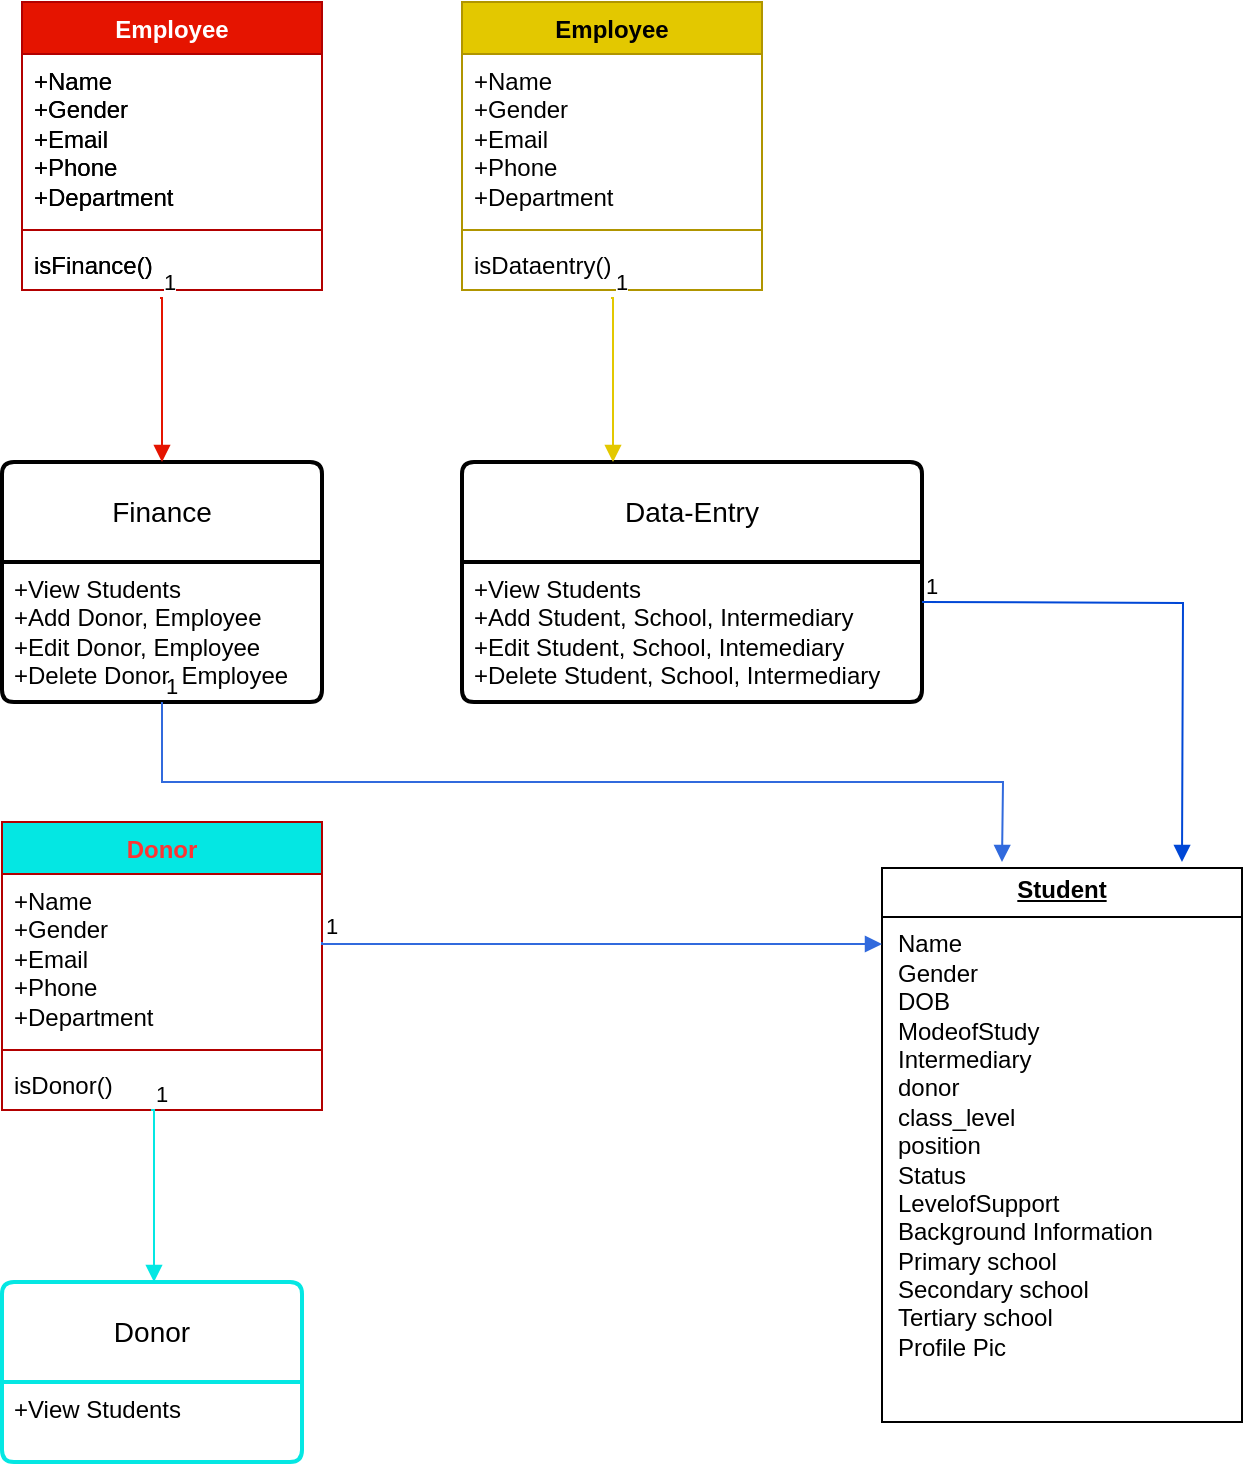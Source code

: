 <mxfile version="26.0.6">
  <diagram name="Page-1" id="VtwmHmZbd0Ul7xM4WBaP">
    <mxGraphModel dx="872" dy="481" grid="1" gridSize="10" guides="1" tooltips="1" connect="1" arrows="1" fold="1" page="1" pageScale="1" pageWidth="827" pageHeight="1169" math="0" shadow="0">
      <root>
        <mxCell id="0" />
        <mxCell id="1" parent="0" />
        <mxCell id="ZZ5gkap-CyeUWCc_6mnn-1" value="Employee" style="swimlane;fontStyle=1;align=center;verticalAlign=top;childLayout=stackLayout;horizontal=1;startSize=26;horizontalStack=0;resizeParent=1;resizeParentMax=0;resizeLast=0;collapsible=1;marginBottom=0;whiteSpace=wrap;html=1;" parent="1" vertex="1">
          <mxGeometry x="90" y="50" width="150" height="144" as="geometry" />
        </mxCell>
        <mxCell id="ZZ5gkap-CyeUWCc_6mnn-2" value="+Name&lt;div&gt;+Gender&lt;/div&gt;&lt;div&gt;+Email&lt;/div&gt;&lt;div&gt;+Phone&lt;/div&gt;&lt;div&gt;+Department&lt;/div&gt;&lt;div&gt;&lt;br&gt;&lt;/div&gt;" style="text;strokeColor=none;fillColor=none;align=left;verticalAlign=top;spacingLeft=4;spacingRight=4;overflow=hidden;rotatable=0;points=[[0,0.5],[1,0.5]];portConstraint=eastwest;whiteSpace=wrap;html=1;" parent="ZZ5gkap-CyeUWCc_6mnn-1" vertex="1">
          <mxGeometry y="26" width="150" height="84" as="geometry" />
        </mxCell>
        <mxCell id="ZZ5gkap-CyeUWCc_6mnn-3" value="" style="line;strokeWidth=1;fillColor=none;align=left;verticalAlign=middle;spacingTop=-1;spacingLeft=3;spacingRight=3;rotatable=0;labelPosition=right;points=[];portConstraint=eastwest;strokeColor=inherit;" parent="ZZ5gkap-CyeUWCc_6mnn-1" vertex="1">
          <mxGeometry y="110" width="150" height="8" as="geometry" />
        </mxCell>
        <mxCell id="ZZ5gkap-CyeUWCc_6mnn-4" value="isFinance()" style="text;strokeColor=none;fillColor=none;align=left;verticalAlign=top;spacingLeft=4;spacingRight=4;overflow=hidden;rotatable=0;points=[[0,0.5],[1,0.5]];portConstraint=eastwest;whiteSpace=wrap;html=1;" parent="ZZ5gkap-CyeUWCc_6mnn-1" vertex="1">
          <mxGeometry y="118" width="150" height="26" as="geometry" />
        </mxCell>
        <mxCell id="ZZ5gkap-CyeUWCc_6mnn-5" value="Employee" style="swimlane;fontStyle=1;align=center;verticalAlign=top;childLayout=stackLayout;horizontal=1;startSize=26;horizontalStack=0;resizeParent=1;resizeParentMax=0;resizeLast=0;collapsible=1;marginBottom=0;whiteSpace=wrap;html=1;fillColor=#e51400;strokeColor=#B20000;fontColor=#ffffff;" parent="1" vertex="1">
          <mxGeometry x="90" y="50" width="150" height="144" as="geometry" />
        </mxCell>
        <mxCell id="ZZ5gkap-CyeUWCc_6mnn-6" value="+Name&lt;div&gt;+Gender&lt;/div&gt;&lt;div&gt;+Email&lt;/div&gt;&lt;div&gt;+Phone&lt;/div&gt;&lt;div&gt;+Department&lt;/div&gt;&lt;div&gt;&lt;br&gt;&lt;/div&gt;" style="text;strokeColor=none;fillColor=none;align=left;verticalAlign=top;spacingLeft=4;spacingRight=4;overflow=hidden;rotatable=0;points=[[0,0.5],[1,0.5]];portConstraint=eastwest;whiteSpace=wrap;html=1;" parent="ZZ5gkap-CyeUWCc_6mnn-5" vertex="1">
          <mxGeometry y="26" width="150" height="84" as="geometry" />
        </mxCell>
        <mxCell id="ZZ5gkap-CyeUWCc_6mnn-7" value="" style="line;strokeWidth=1;fillColor=none;align=left;verticalAlign=middle;spacingTop=-1;spacingLeft=3;spacingRight=3;rotatable=0;labelPosition=right;points=[];portConstraint=eastwest;strokeColor=inherit;" parent="ZZ5gkap-CyeUWCc_6mnn-5" vertex="1">
          <mxGeometry y="110" width="150" height="8" as="geometry" />
        </mxCell>
        <mxCell id="ZZ5gkap-CyeUWCc_6mnn-8" value="isFinance()&lt;div&gt;&lt;br&gt;&lt;/div&gt;" style="text;strokeColor=none;fillColor=none;align=left;verticalAlign=top;spacingLeft=4;spacingRight=4;overflow=hidden;rotatable=0;points=[[0,0.5],[1,0.5]];portConstraint=eastwest;whiteSpace=wrap;html=1;" parent="ZZ5gkap-CyeUWCc_6mnn-5" vertex="1">
          <mxGeometry y="118" width="150" height="26" as="geometry" />
        </mxCell>
        <mxCell id="ZZ5gkap-CyeUWCc_6mnn-9" value="Employee" style="swimlane;fontStyle=1;align=center;verticalAlign=top;childLayout=stackLayout;horizontal=1;startSize=26;horizontalStack=0;resizeParent=1;resizeParentMax=0;resizeLast=0;collapsible=1;marginBottom=0;whiteSpace=wrap;html=1;fillColor=#e3c800;strokeColor=#B09500;fontColor=#000000;" parent="1" vertex="1">
          <mxGeometry x="310" y="50" width="150" height="144" as="geometry" />
        </mxCell>
        <mxCell id="ZZ5gkap-CyeUWCc_6mnn-10" value="+Name&lt;div&gt;+Gender&lt;/div&gt;&lt;div&gt;+Email&lt;/div&gt;&lt;div&gt;+Phone&lt;/div&gt;&lt;div&gt;+Department&lt;/div&gt;&lt;div&gt;&lt;br&gt;&lt;/div&gt;" style="text;strokeColor=none;fillColor=none;align=left;verticalAlign=top;spacingLeft=4;spacingRight=4;overflow=hidden;rotatable=0;points=[[0,0.5],[1,0.5]];portConstraint=eastwest;whiteSpace=wrap;html=1;" parent="ZZ5gkap-CyeUWCc_6mnn-9" vertex="1">
          <mxGeometry y="26" width="150" height="84" as="geometry" />
        </mxCell>
        <mxCell id="ZZ5gkap-CyeUWCc_6mnn-11" value="" style="line;strokeWidth=1;fillColor=none;align=left;verticalAlign=middle;spacingTop=-1;spacingLeft=3;spacingRight=3;rotatable=0;labelPosition=right;points=[];portConstraint=eastwest;strokeColor=inherit;" parent="ZZ5gkap-CyeUWCc_6mnn-9" vertex="1">
          <mxGeometry y="110" width="150" height="8" as="geometry" />
        </mxCell>
        <mxCell id="ZZ5gkap-CyeUWCc_6mnn-12" value="isDataentry()" style="text;strokeColor=none;fillColor=none;align=left;verticalAlign=top;spacingLeft=4;spacingRight=4;overflow=hidden;rotatable=0;points=[[0,0.5],[1,0.5]];portConstraint=eastwest;whiteSpace=wrap;html=1;" parent="ZZ5gkap-CyeUWCc_6mnn-9" vertex="1">
          <mxGeometry y="118" width="150" height="26" as="geometry" />
        </mxCell>
        <mxCell id="IN7CzRkA_pvhB2IImy1x-4" value="Finance" style="swimlane;childLayout=stackLayout;horizontal=1;startSize=50;horizontalStack=0;rounded=1;fontSize=14;fontStyle=0;strokeWidth=2;resizeParent=0;resizeLast=1;shadow=0;dashed=0;align=center;arcSize=4;whiteSpace=wrap;html=1;" vertex="1" parent="1">
          <mxGeometry x="80" y="280" width="160" height="120" as="geometry" />
        </mxCell>
        <mxCell id="IN7CzRkA_pvhB2IImy1x-5" value="+View Students&lt;div&gt;+Add Donor, Employee&lt;/div&gt;&lt;div&gt;+Edit Donor, Employee&lt;/div&gt;&lt;div&gt;+Delete Donor, Employee&amp;nbsp;&lt;/div&gt;" style="align=left;strokeColor=none;fillColor=none;spacingLeft=4;fontSize=12;verticalAlign=top;resizable=0;rotatable=0;part=1;html=1;" vertex="1" parent="IN7CzRkA_pvhB2IImy1x-4">
          <mxGeometry y="50" width="160" height="70" as="geometry" />
        </mxCell>
        <mxCell id="IN7CzRkA_pvhB2IImy1x-6" value="" style="endArrow=block;endFill=1;html=1;edgeStyle=orthogonalEdgeStyle;align=left;verticalAlign=top;rounded=0;entryX=0.5;entryY=0;entryDx=0;entryDy=0;exitX=0.46;exitY=1.154;exitDx=0;exitDy=0;exitPerimeter=0;strokeColor=light-dark(#e51400, #ededed);" edge="1" parent="1" source="ZZ5gkap-CyeUWCc_6mnn-8" target="IN7CzRkA_pvhB2IImy1x-4">
          <mxGeometry x="-1" relative="1" as="geometry">
            <mxPoint x="330" y="250" as="sourcePoint" />
            <mxPoint x="490" y="250" as="targetPoint" />
            <Array as="points">
              <mxPoint x="160" y="198" />
            </Array>
          </mxGeometry>
        </mxCell>
        <mxCell id="IN7CzRkA_pvhB2IImy1x-7" value="1" style="edgeLabel;resizable=0;html=1;align=left;verticalAlign=bottom;" connectable="0" vertex="1" parent="IN7CzRkA_pvhB2IImy1x-6">
          <mxGeometry x="-1" relative="1" as="geometry" />
        </mxCell>
        <mxCell id="IN7CzRkA_pvhB2IImy1x-8" value="Data-Entry" style="swimlane;childLayout=stackLayout;horizontal=1;startSize=50;horizontalStack=0;rounded=1;fontSize=14;fontStyle=0;strokeWidth=2;resizeParent=0;resizeLast=1;shadow=0;dashed=0;align=center;arcSize=4;whiteSpace=wrap;html=1;" vertex="1" parent="1">
          <mxGeometry x="310" y="280" width="230" height="120" as="geometry" />
        </mxCell>
        <mxCell id="IN7CzRkA_pvhB2IImy1x-9" value="+View Students&lt;div&gt;+Add Student, School, Intermediary&lt;/div&gt;&lt;div&gt;+Edit Student, School, Intemediary&lt;/div&gt;&lt;div&gt;+Delete Student, School, Intermediary&lt;/div&gt;&lt;div&gt;&lt;br&gt;&lt;/div&gt;" style="align=left;strokeColor=none;fillColor=none;spacingLeft=4;fontSize=12;verticalAlign=top;resizable=0;rotatable=0;part=1;html=1;" vertex="1" parent="IN7CzRkA_pvhB2IImy1x-8">
          <mxGeometry y="50" width="230" height="70" as="geometry" />
        </mxCell>
        <mxCell id="IN7CzRkA_pvhB2IImy1x-10" value="" style="endArrow=block;endFill=1;html=1;edgeStyle=orthogonalEdgeStyle;align=left;verticalAlign=top;rounded=0;entryX=0.5;entryY=0;entryDx=0;entryDy=0;exitX=0.46;exitY=1.154;exitDx=0;exitDy=0;exitPerimeter=0;strokeColor=light-dark(#e3c800, #ededed);" edge="1" parent="1">
          <mxGeometry x="-1" relative="1" as="geometry">
            <mxPoint x="384.5" y="198" as="sourcePoint" />
            <mxPoint x="385.5" y="280" as="targetPoint" />
            <Array as="points">
              <mxPoint x="385.5" y="198" />
            </Array>
          </mxGeometry>
        </mxCell>
        <mxCell id="IN7CzRkA_pvhB2IImy1x-11" value="1" style="edgeLabel;resizable=0;html=1;align=left;verticalAlign=bottom;" connectable="0" vertex="1" parent="IN7CzRkA_pvhB2IImy1x-10">
          <mxGeometry x="-1" relative="1" as="geometry" />
        </mxCell>
        <mxCell id="IN7CzRkA_pvhB2IImy1x-12" value="&lt;font style=&quot;color: rgb(255, 51, 51);&quot;&gt;Donor&lt;/font&gt;" style="swimlane;fontStyle=1;align=center;verticalAlign=top;childLayout=stackLayout;horizontal=1;startSize=26;horizontalStack=0;resizeParent=1;resizeParentMax=0;resizeLast=0;collapsible=1;marginBottom=0;whiteSpace=wrap;html=1;fillColor=light-dark(#04e7e3, #ff9281);strokeColor=#B20000;fontColor=#ffffff;" vertex="1" parent="1">
          <mxGeometry x="80" y="460" width="160" height="144" as="geometry" />
        </mxCell>
        <mxCell id="IN7CzRkA_pvhB2IImy1x-13" value="+Name&lt;div&gt;+Gender&lt;/div&gt;&lt;div&gt;+Email&lt;/div&gt;&lt;div&gt;+Phone&lt;/div&gt;&lt;div&gt;+Department&lt;/div&gt;&lt;div&gt;&lt;br&gt;&lt;/div&gt;" style="text;strokeColor=none;fillColor=none;align=left;verticalAlign=top;spacingLeft=4;spacingRight=4;overflow=hidden;rotatable=0;points=[[0,0.5],[1,0.5]];portConstraint=eastwest;whiteSpace=wrap;html=1;" vertex="1" parent="IN7CzRkA_pvhB2IImy1x-12">
          <mxGeometry y="26" width="160" height="84" as="geometry" />
        </mxCell>
        <mxCell id="IN7CzRkA_pvhB2IImy1x-14" value="" style="line;strokeWidth=1;fillColor=none;align=left;verticalAlign=middle;spacingTop=-1;spacingLeft=3;spacingRight=3;rotatable=0;labelPosition=right;points=[];portConstraint=eastwest;strokeColor=inherit;" vertex="1" parent="IN7CzRkA_pvhB2IImy1x-12">
          <mxGeometry y="110" width="160" height="8" as="geometry" />
        </mxCell>
        <mxCell id="IN7CzRkA_pvhB2IImy1x-15" value="isDonor()&lt;div&gt;&lt;br&gt;&lt;/div&gt;" style="text;strokeColor=none;fillColor=none;align=left;verticalAlign=top;spacingLeft=4;spacingRight=4;overflow=hidden;rotatable=0;points=[[0,0.5],[1,0.5]];portConstraint=eastwest;whiteSpace=wrap;html=1;" vertex="1" parent="IN7CzRkA_pvhB2IImy1x-12">
          <mxGeometry y="118" width="160" height="26" as="geometry" />
        </mxCell>
        <mxCell id="IN7CzRkA_pvhB2IImy1x-16" value="Donor" style="swimlane;childLayout=stackLayout;horizontal=1;startSize=50;horizontalStack=0;rounded=1;fontSize=14;fontStyle=0;strokeWidth=2;resizeParent=0;resizeLast=1;shadow=0;dashed=0;align=center;arcSize=4;whiteSpace=wrap;html=1;strokeColor=light-dark(#04e7e3, #ededed);" vertex="1" parent="1">
          <mxGeometry x="80" y="690" width="150" height="90" as="geometry" />
        </mxCell>
        <mxCell id="IN7CzRkA_pvhB2IImy1x-17" value="+View Students" style="align=left;strokeColor=none;fillColor=none;spacingLeft=4;fontSize=12;verticalAlign=top;resizable=0;rotatable=0;part=1;html=1;" vertex="1" parent="IN7CzRkA_pvhB2IImy1x-16">
          <mxGeometry y="50" width="150" height="40" as="geometry" />
        </mxCell>
        <mxCell id="IN7CzRkA_pvhB2IImy1x-18" value="" style="endArrow=block;endFill=1;html=1;edgeStyle=orthogonalEdgeStyle;align=left;verticalAlign=top;rounded=0;exitX=0.46;exitY=1.154;exitDx=0;exitDy=0;exitPerimeter=0;strokeColor=light-dark(#04e7e3, #ededed);" edge="1" parent="1">
          <mxGeometry x="-1" relative="1" as="geometry">
            <mxPoint x="154.5" y="604" as="sourcePoint" />
            <mxPoint x="156" y="690" as="targetPoint" />
            <Array as="points">
              <mxPoint x="155.5" y="604" />
            </Array>
          </mxGeometry>
        </mxCell>
        <mxCell id="IN7CzRkA_pvhB2IImy1x-19" value="1" style="edgeLabel;resizable=0;html=1;align=left;verticalAlign=bottom;" connectable="0" vertex="1" parent="IN7CzRkA_pvhB2IImy1x-18">
          <mxGeometry x="-1" relative="1" as="geometry" />
        </mxCell>
        <mxCell id="IN7CzRkA_pvhB2IImy1x-24" value="&lt;p style=&quot;margin:0px;margin-top:4px;text-align:center;text-decoration:underline;&quot;&gt;&lt;b&gt;Student&lt;/b&gt;&lt;/p&gt;&lt;hr size=&quot;1&quot; style=&quot;border-style:solid;&quot;&gt;&lt;p style=&quot;margin:0px;margin-left:8px;&quot;&gt;Name&lt;/p&gt;&lt;p style=&quot;margin:0px;margin-left:8px;&quot;&gt;Gender&lt;/p&gt;&lt;p style=&quot;margin:0px;margin-left:8px;&quot;&gt;DOB&lt;/p&gt;&lt;p style=&quot;margin:0px;margin-left:8px;&quot;&gt;ModeofStudy&lt;/p&gt;&lt;p style=&quot;margin:0px;margin-left:8px;&quot;&gt;Intermediary&lt;/p&gt;&lt;p style=&quot;margin:0px;margin-left:8px;&quot;&gt;donor&lt;/p&gt;&lt;p style=&quot;margin:0px;margin-left:8px;&quot;&gt;class_level&lt;/p&gt;&lt;p style=&quot;margin:0px;margin-left:8px;&quot;&gt;position&lt;/p&gt;&lt;p style=&quot;margin:0px;margin-left:8px;&quot;&gt;Status&lt;/p&gt;&lt;p style=&quot;margin:0px;margin-left:8px;&quot;&gt;LevelofSupport&lt;/p&gt;&lt;p style=&quot;margin:0px;margin-left:8px;&quot;&gt;Background Information&lt;/p&gt;&lt;p style=&quot;margin:0px;margin-left:8px;&quot;&gt;Primary school&lt;/p&gt;&lt;p style=&quot;margin:0px;margin-left:8px;&quot;&gt;Secondary school&lt;/p&gt;&lt;p style=&quot;margin:0px;margin-left:8px;&quot;&gt;Tertiary school&lt;/p&gt;&lt;p style=&quot;margin:0px;margin-left:8px;&quot;&gt;Profile Pic&lt;/p&gt;&lt;p style=&quot;margin:0px;margin-left:8px;&quot;&gt;&lt;br&gt;&lt;/p&gt;" style="verticalAlign=top;align=left;overflow=fill;html=1;whiteSpace=wrap;" vertex="1" parent="1">
          <mxGeometry x="520" y="483" width="180" height="277" as="geometry" />
        </mxCell>
        <mxCell id="IN7CzRkA_pvhB2IImy1x-25" value="" style="endArrow=block;endFill=1;html=1;edgeStyle=orthogonalEdgeStyle;align=left;verticalAlign=top;rounded=0;exitX=0.5;exitY=1;exitDx=0;exitDy=0;strokeColor=light-dark(#316add, #ededed);" edge="1" parent="1" source="IN7CzRkA_pvhB2IImy1x-5">
          <mxGeometry x="-1" relative="1" as="geometry">
            <mxPoint x="190" y="490" as="sourcePoint" />
            <mxPoint x="580" y="480" as="targetPoint" />
          </mxGeometry>
        </mxCell>
        <mxCell id="IN7CzRkA_pvhB2IImy1x-26" value="1" style="edgeLabel;resizable=0;html=1;align=left;verticalAlign=bottom;" connectable="0" vertex="1" parent="IN7CzRkA_pvhB2IImy1x-25">
          <mxGeometry x="-1" relative="1" as="geometry" />
        </mxCell>
        <mxCell id="IN7CzRkA_pvhB2IImy1x-27" value="" style="endArrow=block;endFill=1;html=1;edgeStyle=orthogonalEdgeStyle;align=left;verticalAlign=top;rounded=0;strokeColor=light-dark(#316add, #ededed);" edge="1" parent="1">
          <mxGeometry x="-1" relative="1" as="geometry">
            <mxPoint x="240" y="520" as="sourcePoint" />
            <mxPoint x="520" y="521" as="targetPoint" />
            <Array as="points">
              <mxPoint x="240" y="521" />
            </Array>
          </mxGeometry>
        </mxCell>
        <mxCell id="IN7CzRkA_pvhB2IImy1x-28" value="1" style="edgeLabel;resizable=0;html=1;align=left;verticalAlign=bottom;" connectable="0" vertex="1" parent="IN7CzRkA_pvhB2IImy1x-27">
          <mxGeometry x="-1" relative="1" as="geometry" />
        </mxCell>
        <mxCell id="IN7CzRkA_pvhB2IImy1x-29" value="" style="endArrow=block;endFill=1;html=1;edgeStyle=orthogonalEdgeStyle;align=left;verticalAlign=top;rounded=0;strokeColor=light-dark(#0047d6, #ededed);" edge="1" parent="1">
          <mxGeometry x="-1" relative="1" as="geometry">
            <mxPoint x="540" y="350" as="sourcePoint" />
            <mxPoint x="670" y="480" as="targetPoint" />
          </mxGeometry>
        </mxCell>
        <mxCell id="IN7CzRkA_pvhB2IImy1x-30" value="1" style="edgeLabel;resizable=0;html=1;align=left;verticalAlign=bottom;" connectable="0" vertex="1" parent="IN7CzRkA_pvhB2IImy1x-29">
          <mxGeometry x="-1" relative="1" as="geometry" />
        </mxCell>
      </root>
    </mxGraphModel>
  </diagram>
</mxfile>
